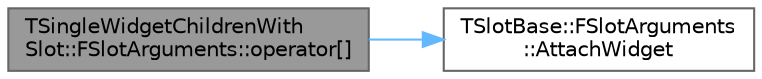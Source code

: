 digraph "TSingleWidgetChildrenWithSlot::FSlotArguments::operator[]"
{
 // INTERACTIVE_SVG=YES
 // LATEX_PDF_SIZE
  bgcolor="transparent";
  edge [fontname=Helvetica,fontsize=10,labelfontname=Helvetica,labelfontsize=10];
  node [fontname=Helvetica,fontsize=10,shape=box,height=0.2,width=0.4];
  rankdir="LR";
  Node1 [id="Node000001",label="TSingleWidgetChildrenWith\lSlot::FSlotArguments::operator[]",height=0.2,width=0.4,color="gray40", fillcolor="grey60", style="filled", fontcolor="black",tooltip=" "];
  Node1 -> Node2 [id="edge1_Node000001_Node000002",color="steelblue1",style="solid",tooltip=" "];
  Node2 [id="Node000002",label="TSlotBase::FSlotArguments\l::AttachWidget",height=0.2,width=0.4,color="grey40", fillcolor="white", style="filled",URL="$dd/ddb/structTSlotBase_1_1FSlotArguments.html#a8871dbebe7004906dc04e7ddaedf986b",tooltip="Attach the child widget the slot will own."];
}
